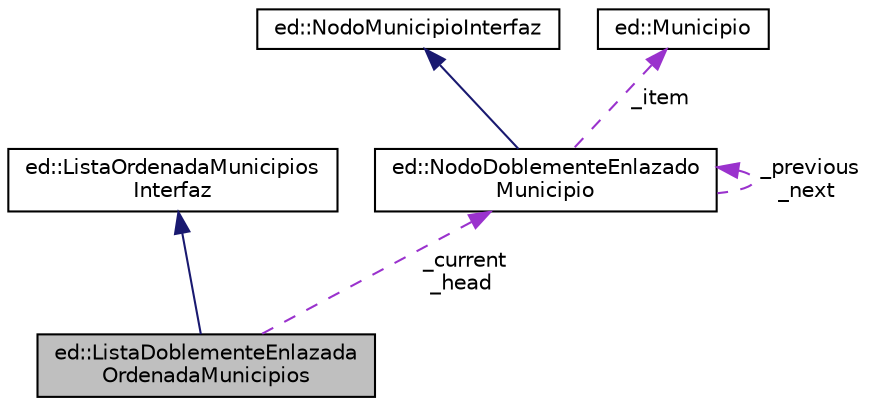 digraph "ed::ListaDoblementeEnlazadaOrdenadaMunicipios"
{
  edge [fontname="Helvetica",fontsize="10",labelfontname="Helvetica",labelfontsize="10"];
  node [fontname="Helvetica",fontsize="10",shape=record];
  Node2 [label="ed::ListaDoblementeEnlazada\lOrdenadaMunicipios",height=0.2,width=0.4,color="black", fillcolor="grey75", style="filled", fontcolor="black"];
  Node3 -> Node2 [dir="back",color="midnightblue",fontsize="10",style="solid",fontname="Helvetica"];
  Node3 [label="ed::ListaOrdenadaMunicipios\lInterfaz",height=0.2,width=0.4,color="black", fillcolor="white", style="filled",URL="$classed_1_1ListaOrdenadaMunicipiosInterfaz.html",tooltip="Definición de la clase abstracta ListaOrdenadaMunicipiosInterfaz   Lista de nodos de municipios orden..."];
  Node4 -> Node2 [dir="back",color="darkorchid3",fontsize="10",style="dashed",label=" _current\n_head" ,fontname="Helvetica"];
  Node4 [label="ed::NodoDoblementeEnlazado\lMunicipio",height=0.2,width=0.4,color="black", fillcolor="white", style="filled",URL="$classed_1_1NodoDoblementeEnlazadoMunicipio.html",tooltip="Definición de la clase NodoDoblementeEnlazadoMunicipio. "];
  Node5 -> Node4 [dir="back",color="midnightblue",fontsize="10",style="solid",fontname="Helvetica"];
  Node5 [label="ed::NodoMunicipioInterfaz",height=0.2,width=0.4,color="black", fillcolor="white", style="filled",URL="$classed_1_1NodoMunicipioInterfaz.html",tooltip="Definición de la clase abstracta NodoMunicipioInterfaz. "];
  Node4 -> Node4 [dir="back",color="darkorchid3",fontsize="10",style="dashed",label=" _previous\n_next" ,fontname="Helvetica"];
  Node6 -> Node4 [dir="back",color="darkorchid3",fontsize="10",style="dashed",label=" _item" ,fontname="Helvetica"];
  Node6 [label="ed::Municipio",height=0.2,width=0.4,color="black", fillcolor="white", style="filled",URL="$classed_1_1Municipio.html",tooltip="Definición de la clase Municipio. "];
}
